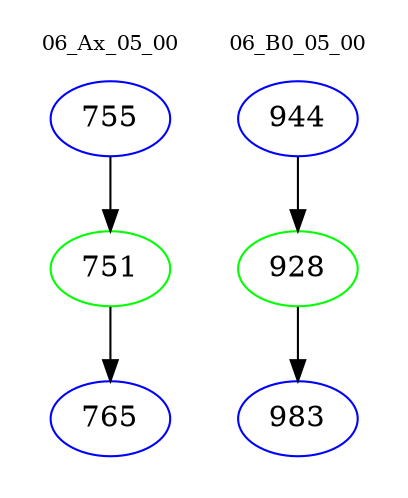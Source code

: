 digraph{
subgraph cluster_0 {
color = white
label = "06_Ax_05_00";
fontsize=10;
T0_755 [label="755", color="blue"]
T0_755 -> T0_751 [color="black"]
T0_751 [label="751", color="green"]
T0_751 -> T0_765 [color="black"]
T0_765 [label="765", color="blue"]
}
subgraph cluster_1 {
color = white
label = "06_B0_05_00";
fontsize=10;
T1_944 [label="944", color="blue"]
T1_944 -> T1_928 [color="black"]
T1_928 [label="928", color="green"]
T1_928 -> T1_983 [color="black"]
T1_983 [label="983", color="blue"]
}
}
